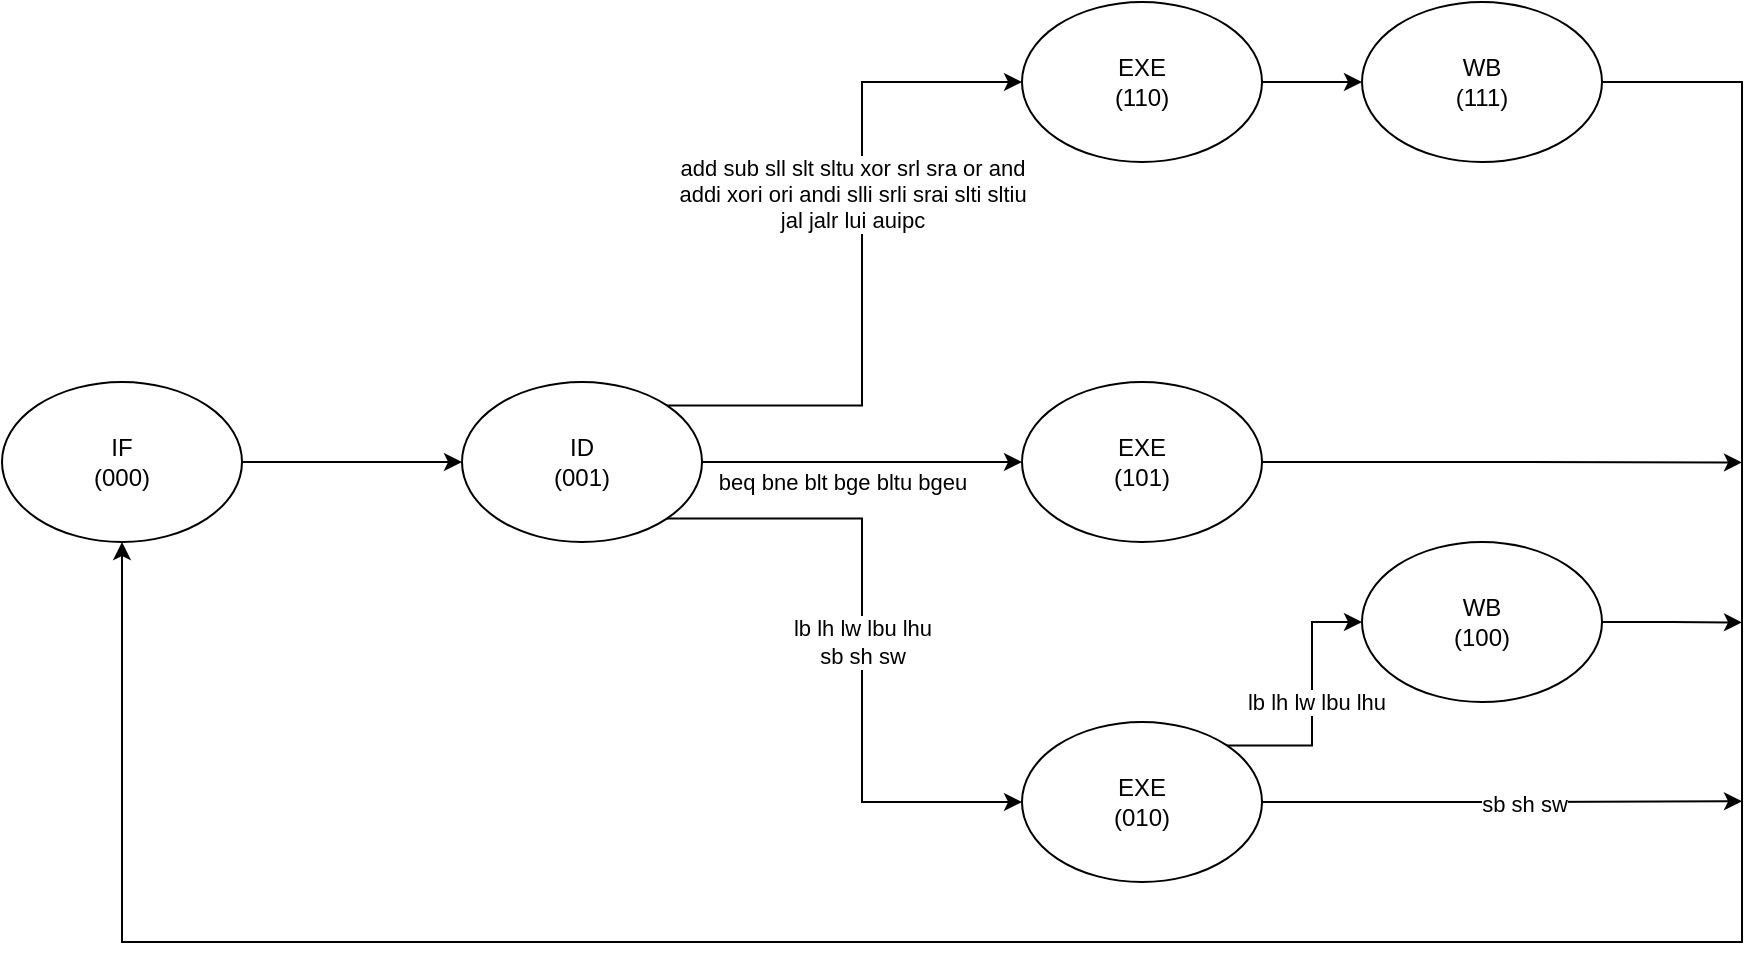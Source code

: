 <mxfile version="18.0.0" type="device"><diagram id="N3xqF-b8Mn_Eai6qiMRw" name="Page-1"><mxGraphModel dx="938" dy="611" grid="1" gridSize="10" guides="1" tooltips="1" connect="1" arrows="1" fold="1" page="1" pageScale="1" pageWidth="850" pageHeight="1100" math="0" shadow="0"><root><mxCell id="0"/><mxCell id="1" parent="0"/><mxCell id="8lIwwfxrAbX4aWX-zBku-25" style="edgeStyle=orthogonalEdgeStyle;rounded=0;orthogonalLoop=1;jettySize=auto;html=1;exitX=1;exitY=0.5;exitDx=0;exitDy=0;entryX=0;entryY=0.5;entryDx=0;entryDy=0;" edge="1" parent="1" source="8lIwwfxrAbX4aWX-zBku-1" target="8lIwwfxrAbX4aWX-zBku-2"><mxGeometry relative="1" as="geometry"/></mxCell><mxCell id="8lIwwfxrAbX4aWX-zBku-1" value="IF&lt;br&gt;(000)" style="ellipse;whiteSpace=wrap;html=1;" vertex="1" parent="1"><mxGeometry x="90" y="200" width="120" height="80" as="geometry"/></mxCell><mxCell id="8lIwwfxrAbX4aWX-zBku-6" style="edgeStyle=orthogonalEdgeStyle;rounded=0;orthogonalLoop=1;jettySize=auto;html=1;exitX=1;exitY=0;exitDx=0;exitDy=0;entryX=0;entryY=0.5;entryDx=0;entryDy=0;" edge="1" parent="1" source="8lIwwfxrAbX4aWX-zBku-2" target="8lIwwfxrAbX4aWX-zBku-3"><mxGeometry relative="1" as="geometry"/></mxCell><mxCell id="8lIwwfxrAbX4aWX-zBku-7" value="add sub sll slt sltu xor srl sra or and&lt;br&gt;addi xori ori andi slli srli srai slti sltiu&lt;br&gt;jal jalr lui auipc" style="edgeLabel;html=1;align=center;verticalAlign=middle;resizable=0;points=[];" vertex="1" connectable="0" parent="8lIwwfxrAbX4aWX-zBku-6"><mxGeometry x="0.203" y="5" relative="1" as="geometry"><mxPoint as="offset"/></mxGeometry></mxCell><mxCell id="8lIwwfxrAbX4aWX-zBku-10" style="edgeStyle=none;rounded=0;orthogonalLoop=1;jettySize=auto;html=1;exitX=1;exitY=0.5;exitDx=0;exitDy=0;entryX=0;entryY=0.5;entryDx=0;entryDy=0;" edge="1" parent="1" source="8lIwwfxrAbX4aWX-zBku-2" target="8lIwwfxrAbX4aWX-zBku-5"><mxGeometry relative="1" as="geometry"/></mxCell><mxCell id="8lIwwfxrAbX4aWX-zBku-11" value="beq bne blt bge bltu bgeu" style="edgeLabel;html=1;align=center;verticalAlign=middle;resizable=0;points=[];" vertex="1" connectable="0" parent="8lIwwfxrAbX4aWX-zBku-10"><mxGeometry x="0.394" y="-3" relative="1" as="geometry"><mxPoint x="-42" y="7" as="offset"/></mxGeometry></mxCell><mxCell id="8lIwwfxrAbX4aWX-zBku-13" style="edgeStyle=orthogonalEdgeStyle;rounded=0;orthogonalLoop=1;jettySize=auto;html=1;exitX=1;exitY=1;exitDx=0;exitDy=0;entryX=0;entryY=0.5;entryDx=0;entryDy=0;" edge="1" parent="1" source="8lIwwfxrAbX4aWX-zBku-2" target="8lIwwfxrAbX4aWX-zBku-12"><mxGeometry relative="1" as="geometry"/></mxCell><mxCell id="8lIwwfxrAbX4aWX-zBku-14" value="lb lh lw lbu lhu&lt;br&gt;sb sh sw" style="edgeLabel;html=1;align=center;verticalAlign=middle;resizable=0;points=[];" vertex="1" connectable="0" parent="8lIwwfxrAbX4aWX-zBku-13"><mxGeometry x="-0.003" relative="1" as="geometry"><mxPoint as="offset"/></mxGeometry></mxCell><mxCell id="8lIwwfxrAbX4aWX-zBku-2" value="ID&lt;br&gt;(001)" style="ellipse;whiteSpace=wrap;html=1;" vertex="1" parent="1"><mxGeometry x="320" y="200" width="120" height="80" as="geometry"/></mxCell><mxCell id="8lIwwfxrAbX4aWX-zBku-9" style="rounded=0;orthogonalLoop=1;jettySize=auto;html=1;exitX=1;exitY=0.5;exitDx=0;exitDy=0;entryX=0;entryY=0.5;entryDx=0;entryDy=0;" edge="1" parent="1" source="8lIwwfxrAbX4aWX-zBku-3" target="8lIwwfxrAbX4aWX-zBku-8"><mxGeometry relative="1" as="geometry"/></mxCell><mxCell id="8lIwwfxrAbX4aWX-zBku-3" value="EXE&lt;br&gt;(110)" style="ellipse;whiteSpace=wrap;html=1;" vertex="1" parent="1"><mxGeometry x="600" y="10" width="120" height="80" as="geometry"/></mxCell><mxCell id="8lIwwfxrAbX4aWX-zBku-21" style="edgeStyle=orthogonalEdgeStyle;rounded=0;orthogonalLoop=1;jettySize=auto;html=1;exitX=1;exitY=0.5;exitDx=0;exitDy=0;" edge="1" parent="1" source="8lIwwfxrAbX4aWX-zBku-5"><mxGeometry relative="1" as="geometry"><mxPoint x="960" y="240.235" as="targetPoint"/></mxGeometry></mxCell><mxCell id="8lIwwfxrAbX4aWX-zBku-5" value="EXE&lt;br&gt;(101)" style="ellipse;whiteSpace=wrap;html=1;" vertex="1" parent="1"><mxGeometry x="600" y="200" width="120" height="80" as="geometry"/></mxCell><mxCell id="8lIwwfxrAbX4aWX-zBku-20" style="edgeStyle=orthogonalEdgeStyle;rounded=0;orthogonalLoop=1;jettySize=auto;html=1;exitX=1;exitY=0.5;exitDx=0;exitDy=0;entryX=0.5;entryY=1;entryDx=0;entryDy=0;" edge="1" parent="1" source="8lIwwfxrAbX4aWX-zBku-8" target="8lIwwfxrAbX4aWX-zBku-1"><mxGeometry relative="1" as="geometry"><Array as="points"><mxPoint x="960" y="50"/><mxPoint x="960" y="480"/><mxPoint x="150" y="480"/></Array></mxGeometry></mxCell><mxCell id="8lIwwfxrAbX4aWX-zBku-8" value="WB&lt;br&gt;(111)" style="ellipse;whiteSpace=wrap;html=1;" vertex="1" parent="1"><mxGeometry x="770" y="10" width="120" height="80" as="geometry"/></mxCell><mxCell id="8lIwwfxrAbX4aWX-zBku-18" style="edgeStyle=orthogonalEdgeStyle;rounded=0;orthogonalLoop=1;jettySize=auto;html=1;exitX=1;exitY=0;exitDx=0;exitDy=0;entryX=0;entryY=0.5;entryDx=0;entryDy=0;" edge="1" parent="1" source="8lIwwfxrAbX4aWX-zBku-12" target="8lIwwfxrAbX4aWX-zBku-16"><mxGeometry relative="1" as="geometry"/></mxCell><mxCell id="8lIwwfxrAbX4aWX-zBku-19" value="lb lh lw lbu lhu" style="edgeLabel;html=1;align=center;verticalAlign=middle;resizable=0;points=[];" vertex="1" connectable="0" parent="8lIwwfxrAbX4aWX-zBku-18"><mxGeometry x="0.28" y="-2" relative="1" as="geometry"><mxPoint y="18" as="offset"/></mxGeometry></mxCell><mxCell id="8lIwwfxrAbX4aWX-zBku-23" style="edgeStyle=orthogonalEdgeStyle;rounded=0;orthogonalLoop=1;jettySize=auto;html=1;exitX=1;exitY=0.5;exitDx=0;exitDy=0;" edge="1" parent="1" source="8lIwwfxrAbX4aWX-zBku-12"><mxGeometry relative="1" as="geometry"><mxPoint x="960" y="409.647" as="targetPoint"/></mxGeometry></mxCell><mxCell id="8lIwwfxrAbX4aWX-zBku-24" value="sb sh sw" style="edgeLabel;html=1;align=center;verticalAlign=middle;resizable=0;points=[];" vertex="1" connectable="0" parent="8lIwwfxrAbX4aWX-zBku-23"><mxGeometry x="0.087" y="-1" relative="1" as="geometry"><mxPoint as="offset"/></mxGeometry></mxCell><mxCell id="8lIwwfxrAbX4aWX-zBku-12" value="EXE&lt;br&gt;(010)" style="ellipse;whiteSpace=wrap;html=1;" vertex="1" parent="1"><mxGeometry x="600" y="370" width="120" height="80" as="geometry"/></mxCell><mxCell id="8lIwwfxrAbX4aWX-zBku-22" style="edgeStyle=orthogonalEdgeStyle;rounded=0;orthogonalLoop=1;jettySize=auto;html=1;exitX=1;exitY=0.5;exitDx=0;exitDy=0;" edge="1" parent="1" source="8lIwwfxrAbX4aWX-zBku-16"><mxGeometry relative="1" as="geometry"><mxPoint x="960" y="320.235" as="targetPoint"/></mxGeometry></mxCell><mxCell id="8lIwwfxrAbX4aWX-zBku-16" value="WB&lt;br&gt;(100)" style="ellipse;whiteSpace=wrap;html=1;" vertex="1" parent="1"><mxGeometry x="770" y="280" width="120" height="80" as="geometry"/></mxCell></root></mxGraphModel></diagram></mxfile>